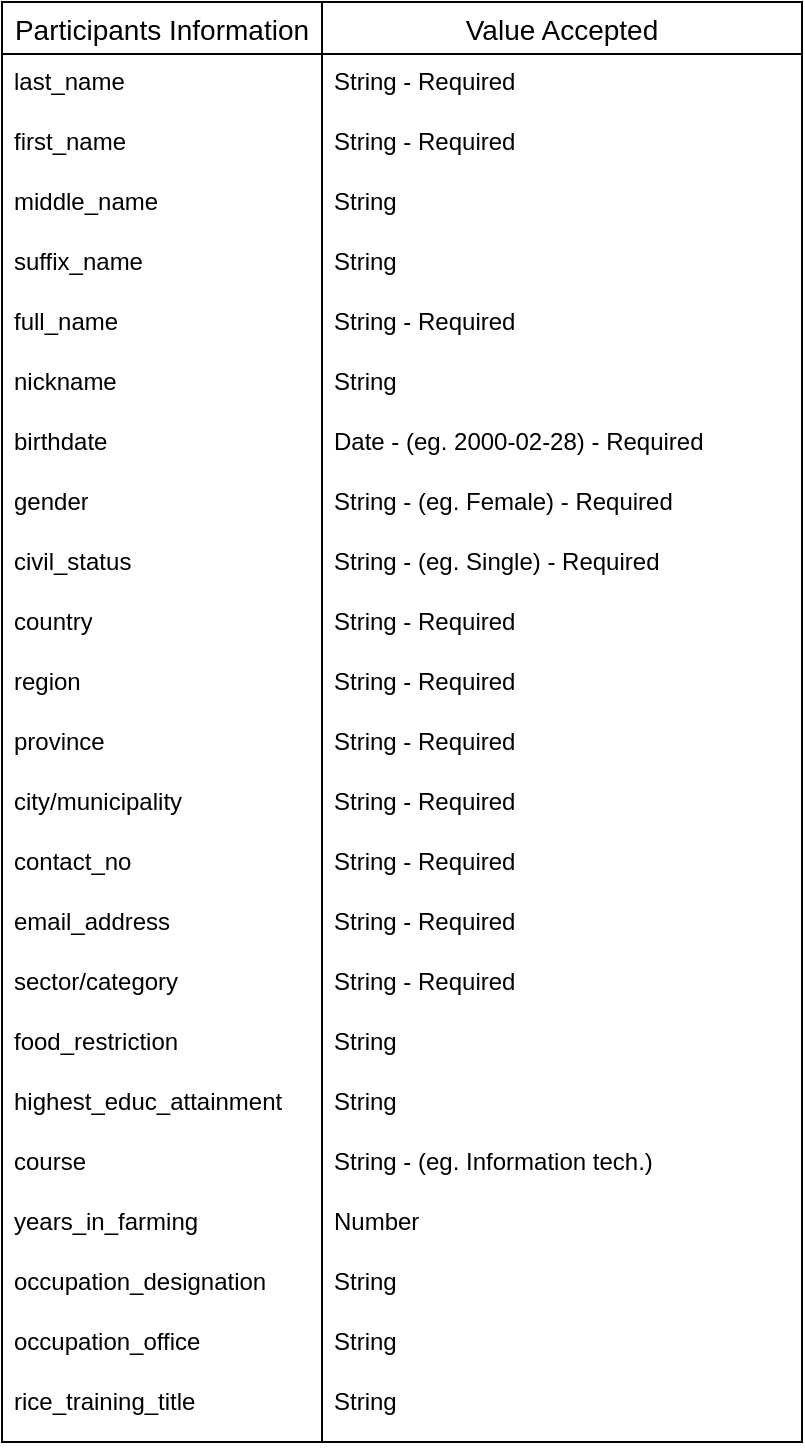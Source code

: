 <mxfile version="23.1.6" type="github">
  <diagram name="Page-1" id="wkThyrvtTFrxNtbkd9zi">
    <mxGraphModel dx="4185" dy="1865" grid="1" gridSize="10" guides="1" tooltips="1" connect="1" arrows="1" fold="1" page="1" pageScale="1" pageWidth="1000" pageHeight="3000" math="0" shadow="0">
      <root>
        <mxCell id="0" />
        <mxCell id="1" parent="0" />
        <mxCell id="1Wus_C5IZrgHntz1qOqL-14" value="Participants Information" style="swimlane;fontStyle=0;childLayout=stackLayout;horizontal=1;startSize=26;horizontalStack=0;resizeParent=1;resizeParentMax=0;resizeLast=0;collapsible=1;marginBottom=0;align=center;fontSize=14;" vertex="1" parent="1">
          <mxGeometry x="80" y="80" width="160" height="720" as="geometry" />
        </mxCell>
        <mxCell id="1Wus_C5IZrgHntz1qOqL-15" value="last_name" style="text;strokeColor=none;fillColor=none;spacingLeft=4;spacingRight=4;overflow=hidden;rotatable=0;points=[[0,0.5],[1,0.5]];portConstraint=eastwest;fontSize=12;whiteSpace=wrap;html=1;" vertex="1" parent="1Wus_C5IZrgHntz1qOqL-14">
          <mxGeometry y="26" width="160" height="30" as="geometry" />
        </mxCell>
        <mxCell id="1Wus_C5IZrgHntz1qOqL-16" value="first_name" style="text;strokeColor=none;fillColor=none;spacingLeft=4;spacingRight=4;overflow=hidden;rotatable=0;points=[[0,0.5],[1,0.5]];portConstraint=eastwest;fontSize=12;whiteSpace=wrap;html=1;" vertex="1" parent="1Wus_C5IZrgHntz1qOqL-14">
          <mxGeometry y="56" width="160" height="30" as="geometry" />
        </mxCell>
        <mxCell id="1Wus_C5IZrgHntz1qOqL-17" value="middle_name" style="text;strokeColor=none;fillColor=none;spacingLeft=4;spacingRight=4;overflow=hidden;rotatable=0;points=[[0,0.5],[1,0.5]];portConstraint=eastwest;fontSize=12;whiteSpace=wrap;html=1;" vertex="1" parent="1Wus_C5IZrgHntz1qOqL-14">
          <mxGeometry y="86" width="160" height="30" as="geometry" />
        </mxCell>
        <mxCell id="1Wus_C5IZrgHntz1qOqL-25" value="suffix_name" style="text;strokeColor=none;fillColor=none;spacingLeft=4;spacingRight=4;overflow=hidden;rotatable=0;points=[[0,0.5],[1,0.5]];portConstraint=eastwest;fontSize=12;whiteSpace=wrap;html=1;" vertex="1" parent="1Wus_C5IZrgHntz1qOqL-14">
          <mxGeometry y="116" width="160" height="30" as="geometry" />
        </mxCell>
        <mxCell id="1Wus_C5IZrgHntz1qOqL-24" value="full_name" style="text;strokeColor=none;fillColor=none;spacingLeft=4;spacingRight=4;overflow=hidden;rotatable=0;points=[[0,0.5],[1,0.5]];portConstraint=eastwest;fontSize=12;whiteSpace=wrap;html=1;" vertex="1" parent="1Wus_C5IZrgHntz1qOqL-14">
          <mxGeometry y="146" width="160" height="30" as="geometry" />
        </mxCell>
        <mxCell id="1Wus_C5IZrgHntz1qOqL-23" value="nickname" style="text;strokeColor=none;fillColor=none;spacingLeft=4;spacingRight=4;overflow=hidden;rotatable=0;points=[[0,0.5],[1,0.5]];portConstraint=eastwest;fontSize=12;whiteSpace=wrap;html=1;" vertex="1" parent="1Wus_C5IZrgHntz1qOqL-14">
          <mxGeometry y="176" width="160" height="30" as="geometry" />
        </mxCell>
        <mxCell id="1Wus_C5IZrgHntz1qOqL-22" value="birthdate" style="text;strokeColor=none;fillColor=none;spacingLeft=4;spacingRight=4;overflow=hidden;rotatable=0;points=[[0,0.5],[1,0.5]];portConstraint=eastwest;fontSize=12;whiteSpace=wrap;html=1;" vertex="1" parent="1Wus_C5IZrgHntz1qOqL-14">
          <mxGeometry y="206" width="160" height="30" as="geometry" />
        </mxCell>
        <mxCell id="1Wus_C5IZrgHntz1qOqL-21" value="gender" style="text;strokeColor=none;fillColor=none;spacingLeft=4;spacingRight=4;overflow=hidden;rotatable=0;points=[[0,0.5],[1,0.5]];portConstraint=eastwest;fontSize=12;whiteSpace=wrap;html=1;" vertex="1" parent="1Wus_C5IZrgHntz1qOqL-14">
          <mxGeometry y="236" width="160" height="30" as="geometry" />
        </mxCell>
        <mxCell id="1Wus_C5IZrgHntz1qOqL-20" value="civil_status&amp;nbsp;" style="text;strokeColor=none;fillColor=none;spacingLeft=4;spacingRight=4;overflow=hidden;rotatable=0;points=[[0,0.5],[1,0.5]];portConstraint=eastwest;fontSize=12;whiteSpace=wrap;html=1;" vertex="1" parent="1Wus_C5IZrgHntz1qOqL-14">
          <mxGeometry y="266" width="160" height="30" as="geometry" />
        </mxCell>
        <mxCell id="1Wus_C5IZrgHntz1qOqL-19" value="country" style="text;strokeColor=none;fillColor=none;spacingLeft=4;spacingRight=4;overflow=hidden;rotatable=0;points=[[0,0.5],[1,0.5]];portConstraint=eastwest;fontSize=12;whiteSpace=wrap;html=1;" vertex="1" parent="1Wus_C5IZrgHntz1qOqL-14">
          <mxGeometry y="296" width="160" height="30" as="geometry" />
        </mxCell>
        <mxCell id="1Wus_C5IZrgHntz1qOqL-18" value="region" style="text;strokeColor=none;fillColor=none;spacingLeft=4;spacingRight=4;overflow=hidden;rotatable=0;points=[[0,0.5],[1,0.5]];portConstraint=eastwest;fontSize=12;whiteSpace=wrap;html=1;" vertex="1" parent="1Wus_C5IZrgHntz1qOqL-14">
          <mxGeometry y="326" width="160" height="30" as="geometry" />
        </mxCell>
        <mxCell id="1Wus_C5IZrgHntz1qOqL-33" value="province" style="text;strokeColor=none;fillColor=none;spacingLeft=4;spacingRight=4;overflow=hidden;rotatable=0;points=[[0,0.5],[1,0.5]];portConstraint=eastwest;fontSize=12;whiteSpace=wrap;html=1;" vertex="1" parent="1Wus_C5IZrgHntz1qOqL-14">
          <mxGeometry y="356" width="160" height="30" as="geometry" />
        </mxCell>
        <mxCell id="1Wus_C5IZrgHntz1qOqL-32" value="city/municipality" style="text;strokeColor=none;fillColor=none;spacingLeft=4;spacingRight=4;overflow=hidden;rotatable=0;points=[[0,0.5],[1,0.5]];portConstraint=eastwest;fontSize=12;whiteSpace=wrap;html=1;" vertex="1" parent="1Wus_C5IZrgHntz1qOqL-14">
          <mxGeometry y="386" width="160" height="30" as="geometry" />
        </mxCell>
        <mxCell id="1Wus_C5IZrgHntz1qOqL-31" value="contact_no" style="text;strokeColor=none;fillColor=none;spacingLeft=4;spacingRight=4;overflow=hidden;rotatable=0;points=[[0,0.5],[1,0.5]];portConstraint=eastwest;fontSize=12;whiteSpace=wrap;html=1;" vertex="1" parent="1Wus_C5IZrgHntz1qOqL-14">
          <mxGeometry y="416" width="160" height="30" as="geometry" />
        </mxCell>
        <mxCell id="1Wus_C5IZrgHntz1qOqL-34" value="email_address" style="text;strokeColor=none;fillColor=none;spacingLeft=4;spacingRight=4;overflow=hidden;rotatable=0;points=[[0,0.5],[1,0.5]];portConstraint=eastwest;fontSize=12;whiteSpace=wrap;html=1;" vertex="1" parent="1Wus_C5IZrgHntz1qOqL-14">
          <mxGeometry y="446" width="160" height="30" as="geometry" />
        </mxCell>
        <mxCell id="1Wus_C5IZrgHntz1qOqL-30" value="sector/category" style="text;strokeColor=none;fillColor=none;spacingLeft=4;spacingRight=4;overflow=hidden;rotatable=0;points=[[0,0.5],[1,0.5]];portConstraint=eastwest;fontSize=12;whiteSpace=wrap;html=1;" vertex="1" parent="1Wus_C5IZrgHntz1qOqL-14">
          <mxGeometry y="476" width="160" height="30" as="geometry" />
        </mxCell>
        <mxCell id="1Wus_C5IZrgHntz1qOqL-29" value="food_restriction" style="text;strokeColor=none;fillColor=none;spacingLeft=4;spacingRight=4;overflow=hidden;rotatable=0;points=[[0,0.5],[1,0.5]];portConstraint=eastwest;fontSize=12;whiteSpace=wrap;html=1;" vertex="1" parent="1Wus_C5IZrgHntz1qOqL-14">
          <mxGeometry y="506" width="160" height="30" as="geometry" />
        </mxCell>
        <mxCell id="1Wus_C5IZrgHntz1qOqL-28" value="highest_educ_attainment" style="text;strokeColor=none;fillColor=none;spacingLeft=4;spacingRight=4;overflow=hidden;rotatable=0;points=[[0,0.5],[1,0.5]];portConstraint=eastwest;fontSize=12;whiteSpace=wrap;html=1;" vertex="1" parent="1Wus_C5IZrgHntz1qOqL-14">
          <mxGeometry y="536" width="160" height="30" as="geometry" />
        </mxCell>
        <mxCell id="1Wus_C5IZrgHntz1qOqL-69" value="course&lt;span style=&quot;border-color: var(--border-color);&quot;&gt;&lt;/span&gt;" style="text;strokeColor=none;fillColor=none;spacingLeft=4;spacingRight=4;overflow=hidden;rotatable=0;points=[[0,0.5],[1,0.5]];portConstraint=eastwest;fontSize=12;whiteSpace=wrap;html=1;" vertex="1" parent="1Wus_C5IZrgHntz1qOqL-14">
          <mxGeometry y="566" width="160" height="30" as="geometry" />
        </mxCell>
        <mxCell id="1Wus_C5IZrgHntz1qOqL-27" value="years_in_farming" style="text;strokeColor=none;fillColor=none;spacingLeft=4;spacingRight=4;overflow=hidden;rotatable=0;points=[[0,0.5],[1,0.5]];portConstraint=eastwest;fontSize=12;whiteSpace=wrap;html=1;" vertex="1" parent="1Wus_C5IZrgHntz1qOqL-14">
          <mxGeometry y="596" width="160" height="30" as="geometry" />
        </mxCell>
        <mxCell id="1Wus_C5IZrgHntz1qOqL-39" value="occupation_designation" style="text;strokeColor=none;fillColor=none;spacingLeft=4;spacingRight=4;overflow=hidden;rotatable=0;points=[[0,0.5],[1,0.5]];portConstraint=eastwest;fontSize=12;whiteSpace=wrap;html=1;" vertex="1" parent="1Wus_C5IZrgHntz1qOqL-14">
          <mxGeometry y="626" width="160" height="30" as="geometry" />
        </mxCell>
        <mxCell id="1Wus_C5IZrgHntz1qOqL-38" value="occupation_office" style="text;strokeColor=none;fillColor=none;spacingLeft=4;spacingRight=4;overflow=hidden;rotatable=0;points=[[0,0.5],[1,0.5]];portConstraint=eastwest;fontSize=12;whiteSpace=wrap;html=1;" vertex="1" parent="1Wus_C5IZrgHntz1qOqL-14">
          <mxGeometry y="656" width="160" height="30" as="geometry" />
        </mxCell>
        <mxCell id="1Wus_C5IZrgHntz1qOqL-37" value="rice_training_title" style="text;strokeColor=none;fillColor=none;spacingLeft=4;spacingRight=4;overflow=hidden;rotatable=0;points=[[0,0.5],[1,0.5]];portConstraint=eastwest;fontSize=12;whiteSpace=wrap;html=1;" vertex="1" parent="1Wus_C5IZrgHntz1qOqL-14">
          <mxGeometry y="686" width="160" height="34" as="geometry" />
        </mxCell>
        <mxCell id="1Wus_C5IZrgHntz1qOqL-40" value="Value Accepted" style="swimlane;fontStyle=0;childLayout=stackLayout;horizontal=1;startSize=26;horizontalStack=0;resizeParent=1;resizeParentMax=0;resizeLast=0;collapsible=1;marginBottom=0;align=center;fontSize=14;" vertex="1" parent="1">
          <mxGeometry x="240" y="80" width="240" height="720" as="geometry" />
        </mxCell>
        <mxCell id="1Wus_C5IZrgHntz1qOqL-41" value="String - Required" style="text;strokeColor=none;fillColor=none;spacingLeft=4;spacingRight=4;overflow=hidden;rotatable=0;points=[[0,0.5],[1,0.5]];portConstraint=eastwest;fontSize=12;whiteSpace=wrap;html=1;" vertex="1" parent="1Wus_C5IZrgHntz1qOqL-40">
          <mxGeometry y="26" width="240" height="30" as="geometry" />
        </mxCell>
        <mxCell id="1Wus_C5IZrgHntz1qOqL-42" value="String - Required" style="text;strokeColor=none;fillColor=none;spacingLeft=4;spacingRight=4;overflow=hidden;rotatable=0;points=[[0,0.5],[1,0.5]];portConstraint=eastwest;fontSize=12;whiteSpace=wrap;html=1;" vertex="1" parent="1Wus_C5IZrgHntz1qOqL-40">
          <mxGeometry y="56" width="240" height="30" as="geometry" />
        </mxCell>
        <mxCell id="1Wus_C5IZrgHntz1qOqL-43" value="String" style="text;strokeColor=none;fillColor=none;spacingLeft=4;spacingRight=4;overflow=hidden;rotatable=0;points=[[0,0.5],[1,0.5]];portConstraint=eastwest;fontSize=12;whiteSpace=wrap;html=1;" vertex="1" parent="1Wus_C5IZrgHntz1qOqL-40">
          <mxGeometry y="86" width="240" height="30" as="geometry" />
        </mxCell>
        <mxCell id="1Wus_C5IZrgHntz1qOqL-44" value="String" style="text;strokeColor=none;fillColor=none;spacingLeft=4;spacingRight=4;overflow=hidden;rotatable=0;points=[[0,0.5],[1,0.5]];portConstraint=eastwest;fontSize=12;whiteSpace=wrap;html=1;" vertex="1" parent="1Wus_C5IZrgHntz1qOqL-40">
          <mxGeometry y="116" width="240" height="30" as="geometry" />
        </mxCell>
        <mxCell id="1Wus_C5IZrgHntz1qOqL-50" value="String - Required" style="text;strokeColor=none;fillColor=none;spacingLeft=4;spacingRight=4;overflow=hidden;rotatable=0;points=[[0,0.5],[1,0.5]];portConstraint=eastwest;fontSize=12;whiteSpace=wrap;html=1;" vertex="1" parent="1Wus_C5IZrgHntz1qOqL-40">
          <mxGeometry y="146" width="240" height="30" as="geometry" />
        </mxCell>
        <mxCell id="1Wus_C5IZrgHntz1qOqL-54" value="String" style="text;strokeColor=none;fillColor=none;spacingLeft=4;spacingRight=4;overflow=hidden;rotatable=0;points=[[0,0.5],[1,0.5]];portConstraint=eastwest;fontSize=12;whiteSpace=wrap;html=1;" vertex="1" parent="1Wus_C5IZrgHntz1qOqL-40">
          <mxGeometry y="176" width="240" height="30" as="geometry" />
        </mxCell>
        <mxCell id="1Wus_C5IZrgHntz1qOqL-53" value="Date - (eg. 2000-02-28) - Required&lt;br&gt;&amp;nbsp;" style="text;strokeColor=none;fillColor=none;spacingLeft=4;spacingRight=4;overflow=hidden;rotatable=0;points=[[0,0.5],[1,0.5]];portConstraint=eastwest;fontSize=12;whiteSpace=wrap;html=1;" vertex="1" parent="1Wus_C5IZrgHntz1qOqL-40">
          <mxGeometry y="206" width="240" height="30" as="geometry" />
        </mxCell>
        <mxCell id="1Wus_C5IZrgHntz1qOqL-52" value="String -&amp;nbsp;(eg. Female) - Required" style="text;strokeColor=none;fillColor=none;spacingLeft=4;spacingRight=4;overflow=hidden;rotatable=0;points=[[0,0.5],[1,0.5]];portConstraint=eastwest;fontSize=12;whiteSpace=wrap;html=1;" vertex="1" parent="1Wus_C5IZrgHntz1qOqL-40">
          <mxGeometry y="236" width="240" height="30" as="geometry" />
        </mxCell>
        <mxCell id="1Wus_C5IZrgHntz1qOqL-51" value="String - (eg. Single) - Required" style="text;strokeColor=none;fillColor=none;spacingLeft=4;spacingRight=4;overflow=hidden;rotatable=0;points=[[0,0.5],[1,0.5]];portConstraint=eastwest;fontSize=12;whiteSpace=wrap;html=1;" vertex="1" parent="1Wus_C5IZrgHntz1qOqL-40">
          <mxGeometry y="266" width="240" height="30" as="geometry" />
        </mxCell>
        <mxCell id="1Wus_C5IZrgHntz1qOqL-49" value="String - Required" style="text;strokeColor=none;fillColor=none;spacingLeft=4;spacingRight=4;overflow=hidden;rotatable=0;points=[[0,0.5],[1,0.5]];portConstraint=eastwest;fontSize=12;whiteSpace=wrap;html=1;" vertex="1" parent="1Wus_C5IZrgHntz1qOqL-40">
          <mxGeometry y="296" width="240" height="30" as="geometry" />
        </mxCell>
        <mxCell id="1Wus_C5IZrgHntz1qOqL-48" value="String&amp;nbsp;- Required" style="text;strokeColor=none;fillColor=none;spacingLeft=4;spacingRight=4;overflow=hidden;rotatable=0;points=[[0,0.5],[1,0.5]];portConstraint=eastwest;fontSize=12;whiteSpace=wrap;html=1;" vertex="1" parent="1Wus_C5IZrgHntz1qOqL-40">
          <mxGeometry y="326" width="240" height="30" as="geometry" />
        </mxCell>
        <mxCell id="1Wus_C5IZrgHntz1qOqL-47" value="String&amp;nbsp;- Required" style="text;strokeColor=none;fillColor=none;spacingLeft=4;spacingRight=4;overflow=hidden;rotatable=0;points=[[0,0.5],[1,0.5]];portConstraint=eastwest;fontSize=12;whiteSpace=wrap;html=1;" vertex="1" parent="1Wus_C5IZrgHntz1qOqL-40">
          <mxGeometry y="356" width="240" height="30" as="geometry" />
        </mxCell>
        <mxCell id="1Wus_C5IZrgHntz1qOqL-46" value="String&amp;nbsp;- Required" style="text;strokeColor=none;fillColor=none;spacingLeft=4;spacingRight=4;overflow=hidden;rotatable=0;points=[[0,0.5],[1,0.5]];portConstraint=eastwest;fontSize=12;whiteSpace=wrap;html=1;" vertex="1" parent="1Wus_C5IZrgHntz1qOqL-40">
          <mxGeometry y="386" width="240" height="30" as="geometry" />
        </mxCell>
        <mxCell id="1Wus_C5IZrgHntz1qOqL-45" value="String&amp;nbsp;- Required" style="text;strokeColor=none;fillColor=none;spacingLeft=4;spacingRight=4;overflow=hidden;rotatable=0;points=[[0,0.5],[1,0.5]];portConstraint=eastwest;fontSize=12;whiteSpace=wrap;html=1;" vertex="1" parent="1Wus_C5IZrgHntz1qOqL-40">
          <mxGeometry y="416" width="240" height="30" as="geometry" />
        </mxCell>
        <mxCell id="1Wus_C5IZrgHntz1qOqL-59" value="String&amp;nbsp;- Required" style="text;strokeColor=none;fillColor=none;spacingLeft=4;spacingRight=4;overflow=hidden;rotatable=0;points=[[0,0.5],[1,0.5]];portConstraint=eastwest;fontSize=12;whiteSpace=wrap;html=1;" vertex="1" parent="1Wus_C5IZrgHntz1qOqL-40">
          <mxGeometry y="446" width="240" height="30" as="geometry" />
        </mxCell>
        <mxCell id="1Wus_C5IZrgHntz1qOqL-64" value="String&amp;nbsp;- Required" style="text;strokeColor=none;fillColor=none;spacingLeft=4;spacingRight=4;overflow=hidden;rotatable=0;points=[[0,0.5],[1,0.5]];portConstraint=eastwest;fontSize=12;whiteSpace=wrap;html=1;" vertex="1" parent="1Wus_C5IZrgHntz1qOqL-40">
          <mxGeometry y="476" width="240" height="30" as="geometry" />
        </mxCell>
        <mxCell id="1Wus_C5IZrgHntz1qOqL-63" value="String" style="text;strokeColor=none;fillColor=none;spacingLeft=4;spacingRight=4;overflow=hidden;rotatable=0;points=[[0,0.5],[1,0.5]];portConstraint=eastwest;fontSize=12;whiteSpace=wrap;html=1;" vertex="1" parent="1Wus_C5IZrgHntz1qOqL-40">
          <mxGeometry y="506" width="240" height="30" as="geometry" />
        </mxCell>
        <mxCell id="1Wus_C5IZrgHntz1qOqL-62" value="String" style="text;strokeColor=none;fillColor=none;spacingLeft=4;spacingRight=4;overflow=hidden;rotatable=0;points=[[0,0.5],[1,0.5]];portConstraint=eastwest;fontSize=12;whiteSpace=wrap;html=1;" vertex="1" parent="1Wus_C5IZrgHntz1qOqL-40">
          <mxGeometry y="536" width="240" height="30" as="geometry" />
        </mxCell>
        <mxCell id="1Wus_C5IZrgHntz1qOqL-61" value="String - (eg. Information tech.)" style="text;strokeColor=none;fillColor=none;spacingLeft=4;spacingRight=4;overflow=hidden;rotatable=0;points=[[0,0.5],[1,0.5]];portConstraint=eastwest;fontSize=12;whiteSpace=wrap;html=1;" vertex="1" parent="1Wus_C5IZrgHntz1qOqL-40">
          <mxGeometry y="566" width="240" height="30" as="geometry" />
        </mxCell>
        <mxCell id="1Wus_C5IZrgHntz1qOqL-58" value="Number" style="text;strokeColor=none;fillColor=none;spacingLeft=4;spacingRight=4;overflow=hidden;rotatable=0;points=[[0,0.5],[1,0.5]];portConstraint=eastwest;fontSize=12;whiteSpace=wrap;html=1;" vertex="1" parent="1Wus_C5IZrgHntz1qOqL-40">
          <mxGeometry y="596" width="240" height="30" as="geometry" />
        </mxCell>
        <mxCell id="1Wus_C5IZrgHntz1qOqL-57" value="String" style="text;strokeColor=none;fillColor=none;spacingLeft=4;spacingRight=4;overflow=hidden;rotatable=0;points=[[0,0.5],[1,0.5]];portConstraint=eastwest;fontSize=12;whiteSpace=wrap;html=1;" vertex="1" parent="1Wus_C5IZrgHntz1qOqL-40">
          <mxGeometry y="626" width="240" height="30" as="geometry" />
        </mxCell>
        <mxCell id="1Wus_C5IZrgHntz1qOqL-56" value="String" style="text;strokeColor=none;fillColor=none;spacingLeft=4;spacingRight=4;overflow=hidden;rotatable=0;points=[[0,0.5],[1,0.5]];portConstraint=eastwest;fontSize=12;whiteSpace=wrap;html=1;" vertex="1" parent="1Wus_C5IZrgHntz1qOqL-40">
          <mxGeometry y="656" width="240" height="30" as="geometry" />
        </mxCell>
        <mxCell id="1Wus_C5IZrgHntz1qOqL-55" value="String" style="text;strokeColor=none;fillColor=none;spacingLeft=4;spacingRight=4;overflow=hidden;rotatable=0;points=[[0,0.5],[1,0.5]];portConstraint=eastwest;fontSize=12;whiteSpace=wrap;html=1;" vertex="1" parent="1Wus_C5IZrgHntz1qOqL-40">
          <mxGeometry y="686" width="240" height="34" as="geometry" />
        </mxCell>
      </root>
    </mxGraphModel>
  </diagram>
</mxfile>
